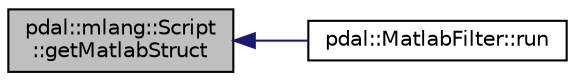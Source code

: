 digraph "pdal::mlang::Script::getMatlabStruct"
{
  edge [fontname="Helvetica",fontsize="10",labelfontname="Helvetica",labelfontsize="10"];
  node [fontname="Helvetica",fontsize="10",shape=record];
  rankdir="LR";
  Node1 [label="pdal::mlang::Script\l::getMatlabStruct",height=0.2,width=0.4,color="black", fillcolor="grey75", style="filled", fontcolor="black"];
  Node1 -> Node2 [dir="back",color="midnightblue",fontsize="10",style="solid",fontname="Helvetica"];
  Node2 [label="pdal::MatlabFilter::run",height=0.2,width=0.4,color="black", fillcolor="white", style="filled",URL="$classpdal_1_1MatlabFilter.html#a8936067bb62fb503d654703fb4dbb45a"];
}
